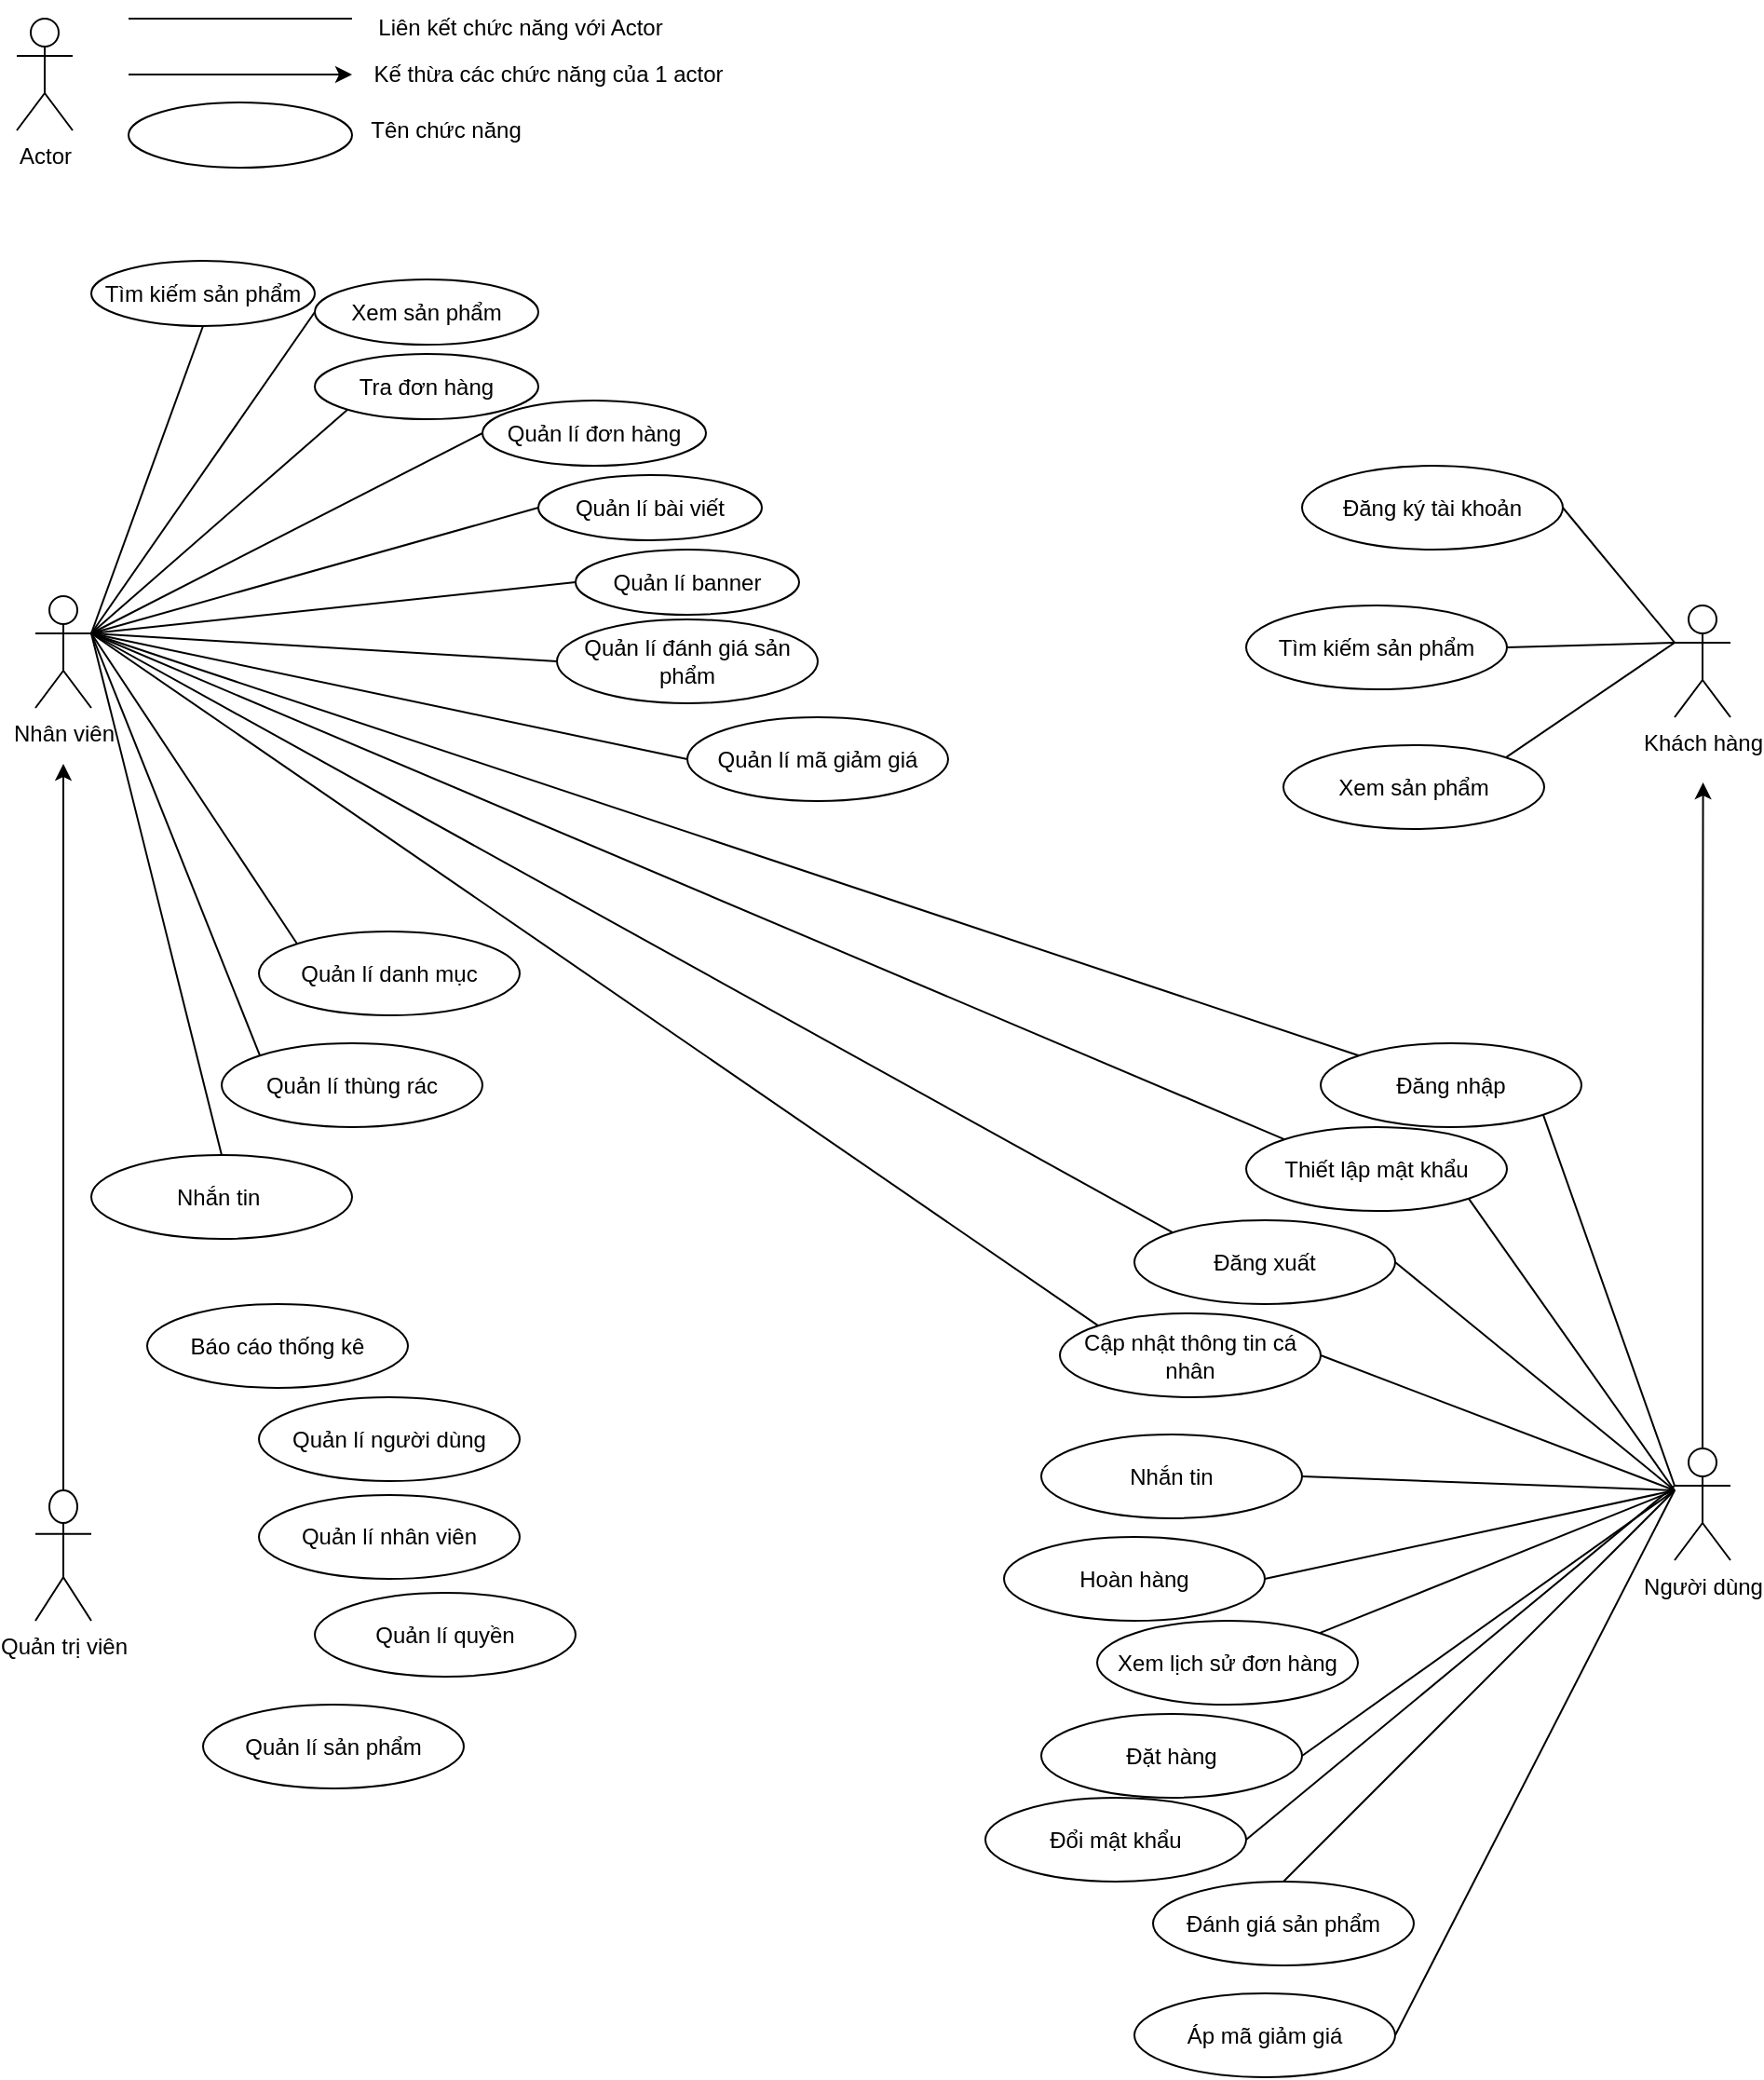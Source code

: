 <mxfile version="26.2.12" pages="4">
  <diagram name="usecase tổng" id="PIl0QiW9QwBU5Ci8UqZp">
    <mxGraphModel dx="1910" dy="1825" grid="1" gridSize="10" guides="1" tooltips="1" connect="1" arrows="1" fold="1" page="0" pageScale="1" pageWidth="827" pageHeight="1169" math="0" shadow="0">
      <root>
        <mxCell id="0" />
        <mxCell id="1" parent="0" />
        <mxCell id="JjzRcLEIySHlDon8CPQ--1" value="" style="ellipse;whiteSpace=wrap;html=1;" vertex="1" parent="1">
          <mxGeometry x="-520" y="-65" width="120" height="35" as="geometry" />
        </mxCell>
        <mxCell id="JjzRcLEIySHlDon8CPQ--2" value="Actor" style="shape=umlActor;verticalLabelPosition=bottom;verticalAlign=top;html=1;outlineConnect=0;" vertex="1" parent="1">
          <mxGeometry x="-580" y="-110" width="30" height="60" as="geometry" />
        </mxCell>
        <mxCell id="JjzRcLEIySHlDon8CPQ--5" value="Nhân viên" style="shape=umlActor;verticalLabelPosition=bottom;verticalAlign=top;html=1;outlineConnect=0;" vertex="1" parent="1">
          <mxGeometry x="-570" y="200" width="30" height="60" as="geometry" />
        </mxCell>
        <mxCell id="nDG-Tsycphq-oocHJlnJ-1" style="edgeStyle=orthogonalEdgeStyle;rounded=0;orthogonalLoop=1;jettySize=auto;html=1;" edge="1" parent="1" source="JjzRcLEIySHlDon8CPQ--8">
          <mxGeometry relative="1" as="geometry">
            <mxPoint x="-555" y="290" as="targetPoint" />
          </mxGeometry>
        </mxCell>
        <mxCell id="JjzRcLEIySHlDon8CPQ--8" value="Quản trị viên" style="shape=umlActor;verticalLabelPosition=bottom;verticalAlign=top;html=1;outlineConnect=0;" vertex="1" parent="1">
          <mxGeometry x="-570" y="680" width="30" height="70" as="geometry" />
        </mxCell>
        <mxCell id="nDG-Tsycphq-oocHJlnJ-2" style="edgeStyle=orthogonalEdgeStyle;rounded=0;orthogonalLoop=1;jettySize=auto;html=1;exitX=0.5;exitY=0;exitDx=0;exitDy=0;exitPerimeter=0;" edge="1" parent="1" source="JjzRcLEIySHlDon8CPQ--9">
          <mxGeometry relative="1" as="geometry">
            <mxPoint x="325.286" y="300" as="targetPoint" />
          </mxGeometry>
        </mxCell>
        <mxCell id="JjzRcLEIySHlDon8CPQ--9" value="Người dùng" style="shape=umlActor;verticalLabelPosition=bottom;verticalAlign=top;html=1;outlineConnect=0;" vertex="1" parent="1">
          <mxGeometry x="310" y="657.5" width="30" height="60" as="geometry" />
        </mxCell>
        <mxCell id="JjzRcLEIySHlDon8CPQ--10" value="Khách hàng" style="shape=umlActor;verticalLabelPosition=bottom;verticalAlign=top;html=1;outlineConnect=0;" vertex="1" parent="1">
          <mxGeometry x="310" y="205" width="30" height="60" as="geometry" />
        </mxCell>
        <mxCell id="JjzRcLEIySHlDon8CPQ--15" value="" style="endArrow=none;html=1;rounded=0;" edge="1" parent="1">
          <mxGeometry width="50" height="50" relative="1" as="geometry">
            <mxPoint x="-520" y="-110" as="sourcePoint" />
            <mxPoint x="-400" y="-110" as="targetPoint" />
          </mxGeometry>
        </mxCell>
        <mxCell id="JjzRcLEIySHlDon8CPQ--16" value="" style="endArrow=classic;html=1;rounded=0;" edge="1" parent="1">
          <mxGeometry width="50" height="50" relative="1" as="geometry">
            <mxPoint x="-520" y="-80" as="sourcePoint" />
            <mxPoint x="-400" y="-80" as="targetPoint" />
          </mxGeometry>
        </mxCell>
        <mxCell id="JjzRcLEIySHlDon8CPQ--17" value="Liên kết chức năng với Actor" style="text;html=1;align=center;verticalAlign=middle;resizable=0;points=[];autosize=1;strokeColor=none;fillColor=none;" vertex="1" parent="1">
          <mxGeometry x="-400" y="-120" width="180" height="30" as="geometry" />
        </mxCell>
        <mxCell id="JjzRcLEIySHlDon8CPQ--18" value="Kế thừa các chức năng của 1 actor" style="text;html=1;align=center;verticalAlign=middle;resizable=0;points=[];autosize=1;strokeColor=none;fillColor=none;" vertex="1" parent="1">
          <mxGeometry x="-400" y="-95" width="210" height="30" as="geometry" />
        </mxCell>
        <mxCell id="JjzRcLEIySHlDon8CPQ--19" value="Tên chức năng" style="text;html=1;align=center;verticalAlign=middle;resizable=0;points=[];autosize=1;strokeColor=none;fillColor=none;" vertex="1" parent="1">
          <mxGeometry x="-400" y="-65" width="100" height="30" as="geometry" />
        </mxCell>
        <mxCell id="JjzRcLEIySHlDon8CPQ--20" value="Tìm kiếm sản phẩm" style="ellipse;whiteSpace=wrap;html=1;" vertex="1" parent="1">
          <mxGeometry x="-540" y="20" width="120" height="35" as="geometry" />
        </mxCell>
        <mxCell id="JjzRcLEIySHlDon8CPQ--21" value="Xem sản phẩm" style="ellipse;whiteSpace=wrap;html=1;" vertex="1" parent="1">
          <mxGeometry x="-420" y="30" width="120" height="35" as="geometry" />
        </mxCell>
        <mxCell id="JjzRcLEIySHlDon8CPQ--22" value="Quản lí đơn hàng" style="ellipse;whiteSpace=wrap;html=1;" vertex="1" parent="1">
          <mxGeometry x="-330" y="95" width="120" height="35" as="geometry" />
        </mxCell>
        <mxCell id="JjzRcLEIySHlDon8CPQ--23" value="Tra đơn hàng" style="ellipse;whiteSpace=wrap;html=1;" vertex="1" parent="1">
          <mxGeometry x="-420" y="70" width="120" height="35" as="geometry" />
        </mxCell>
        <mxCell id="JjzRcLEIySHlDon8CPQ--24" value="Quản lí bài viết" style="ellipse;whiteSpace=wrap;html=1;" vertex="1" parent="1">
          <mxGeometry x="-300" y="135" width="120" height="35" as="geometry" />
        </mxCell>
        <mxCell id="JjzRcLEIySHlDon8CPQ--25" value="Quản lí banner" style="ellipse;whiteSpace=wrap;html=1;" vertex="1" parent="1">
          <mxGeometry x="-280" y="175" width="120" height="35" as="geometry" />
        </mxCell>
        <mxCell id="JjzRcLEIySHlDon8CPQ--26" value="Quản lí đánh giá sản phẩm" style="ellipse;whiteSpace=wrap;html=1;" vertex="1" parent="1">
          <mxGeometry x="-290" y="212.5" width="140" height="45" as="geometry" />
        </mxCell>
        <mxCell id="JjzRcLEIySHlDon8CPQ--27" value="Quản lí mã giảm giá" style="ellipse;whiteSpace=wrap;html=1;" vertex="1" parent="1">
          <mxGeometry x="-220" y="265" width="140" height="45" as="geometry" />
        </mxCell>
        <mxCell id="JjzRcLEIySHlDon8CPQ--28" value="Nhắn tin&amp;nbsp;" style="ellipse;whiteSpace=wrap;html=1;" vertex="1" parent="1">
          <mxGeometry x="-540" y="500" width="140" height="45" as="geometry" />
        </mxCell>
        <mxCell id="JjzRcLEIySHlDon8CPQ--29" value="Quản lí danh mục" style="ellipse;whiteSpace=wrap;html=1;" vertex="1" parent="1">
          <mxGeometry x="-450" y="380" width="140" height="45" as="geometry" />
        </mxCell>
        <mxCell id="JjzRcLEIySHlDon8CPQ--30" value="Quản lí thùng rác" style="ellipse;whiteSpace=wrap;html=1;" vertex="1" parent="1">
          <mxGeometry x="-470" y="440" width="140" height="45" as="geometry" />
        </mxCell>
        <mxCell id="JjzRcLEIySHlDon8CPQ--31" value="Báo cáo thống kê" style="ellipse;whiteSpace=wrap;html=1;" vertex="1" parent="1">
          <mxGeometry x="-510" y="580" width="140" height="45" as="geometry" />
        </mxCell>
        <mxCell id="JjzRcLEIySHlDon8CPQ--32" value="Quản lí người dùng" style="ellipse;whiteSpace=wrap;html=1;" vertex="1" parent="1">
          <mxGeometry x="-450" y="630" width="140" height="45" as="geometry" />
        </mxCell>
        <mxCell id="JjzRcLEIySHlDon8CPQ--33" value="Đăng ký tài khoản" style="ellipse;whiteSpace=wrap;html=1;" vertex="1" parent="1">
          <mxGeometry x="110" y="130" width="140" height="45" as="geometry" />
        </mxCell>
        <mxCell id="JjzRcLEIySHlDon8CPQ--34" value="Tìm kiếm sản phẩm" style="ellipse;whiteSpace=wrap;html=1;" vertex="1" parent="1">
          <mxGeometry x="80" y="205" width="140" height="45" as="geometry" />
        </mxCell>
        <mxCell id="JjzRcLEIySHlDon8CPQ--35" value="Quản lí nhân viên" style="ellipse;whiteSpace=wrap;html=1;" vertex="1" parent="1">
          <mxGeometry x="-450" y="682.5" width="140" height="45" as="geometry" />
        </mxCell>
        <mxCell id="JjzRcLEIySHlDon8CPQ--36" value="Quản lí quyền" style="ellipse;whiteSpace=wrap;html=1;" vertex="1" parent="1">
          <mxGeometry x="-420" y="735" width="140" height="45" as="geometry" />
        </mxCell>
        <mxCell id="JjzRcLEIySHlDon8CPQ--37" value="Quản lí sản phẩm" style="ellipse;whiteSpace=wrap;html=1;" vertex="1" parent="1">
          <mxGeometry x="-480" y="795" width="140" height="45" as="geometry" />
        </mxCell>
        <mxCell id="JjzRcLEIySHlDon8CPQ--38" value="Xem sản phẩm" style="ellipse;whiteSpace=wrap;html=1;" vertex="1" parent="1">
          <mxGeometry x="100" y="280" width="140" height="45" as="geometry" />
        </mxCell>
        <mxCell id="JjzRcLEIySHlDon8CPQ--40" value="Thiết lập mật khẩu" style="ellipse;whiteSpace=wrap;html=1;" vertex="1" parent="1">
          <mxGeometry x="80" y="485" width="140" height="45" as="geometry" />
        </mxCell>
        <mxCell id="JjzRcLEIySHlDon8CPQ--41" value="Hoàn hàng" style="ellipse;whiteSpace=wrap;html=1;" vertex="1" parent="1">
          <mxGeometry x="-50" y="705" width="140" height="45" as="geometry" />
        </mxCell>
        <mxCell id="JjzRcLEIySHlDon8CPQ--42" value="Đặt hàng" style="ellipse;whiteSpace=wrap;html=1;" vertex="1" parent="1">
          <mxGeometry x="-30" y="800" width="140" height="45" as="geometry" />
        </mxCell>
        <mxCell id="JjzRcLEIySHlDon8CPQ--43" value="Đổi mật khẩu" style="ellipse;whiteSpace=wrap;html=1;" vertex="1" parent="1">
          <mxGeometry x="-60" y="845" width="140" height="45" as="geometry" />
        </mxCell>
        <mxCell id="JjzRcLEIySHlDon8CPQ--44" value="Cập nhật thông tin cá nhân" style="ellipse;whiteSpace=wrap;html=1;" vertex="1" parent="1">
          <mxGeometry x="-20" y="585" width="140" height="45" as="geometry" />
        </mxCell>
        <mxCell id="JjzRcLEIySHlDon8CPQ--45" value="Nhắn tin" style="ellipse;whiteSpace=wrap;html=1;" vertex="1" parent="1">
          <mxGeometry x="-30" y="650" width="140" height="45" as="geometry" />
        </mxCell>
        <mxCell id="JjzRcLEIySHlDon8CPQ--46" value="Đánh giá sản phẩm" style="ellipse;whiteSpace=wrap;html=1;" vertex="1" parent="1">
          <mxGeometry x="30" y="890" width="140" height="45" as="geometry" />
        </mxCell>
        <mxCell id="JjzRcLEIySHlDon8CPQ--47" value="Xem lịch sử đơn hàng" style="ellipse;whiteSpace=wrap;html=1;" vertex="1" parent="1">
          <mxGeometry y="750" width="140" height="45" as="geometry" />
        </mxCell>
        <mxCell id="JjzRcLEIySHlDon8CPQ--48" value="Áp mã giảm giá" style="ellipse;whiteSpace=wrap;html=1;" vertex="1" parent="1">
          <mxGeometry x="20" y="950" width="140" height="45" as="geometry" />
        </mxCell>
        <mxCell id="JjzRcLEIySHlDon8CPQ--49" value="Đăng xuất" style="ellipse;whiteSpace=wrap;html=1;" vertex="1" parent="1">
          <mxGeometry x="20" y="535" width="140" height="45" as="geometry" />
        </mxCell>
        <mxCell id="JjzRcLEIySHlDon8CPQ--50" value="Đăng nhập" style="ellipse;whiteSpace=wrap;html=1;" vertex="1" parent="1">
          <mxGeometry x="120" y="440" width="140" height="45" as="geometry" />
        </mxCell>
        <mxCell id="0RvgfAhFvwg54Dzz7CO5-1" value="" style="endArrow=none;html=1;rounded=0;entryX=0.5;entryY=1;entryDx=0;entryDy=0;" edge="1" parent="1" target="JjzRcLEIySHlDon8CPQ--20">
          <mxGeometry width="50" height="50" relative="1" as="geometry">
            <mxPoint x="-540" y="220" as="sourcePoint" />
            <mxPoint x="-250" y="90" as="targetPoint" />
          </mxGeometry>
        </mxCell>
        <mxCell id="0RvgfAhFvwg54Dzz7CO5-2" value="" style="endArrow=none;html=1;rounded=0;entryX=0;entryY=0.5;entryDx=0;entryDy=0;" edge="1" parent="1" target="JjzRcLEIySHlDon8CPQ--21">
          <mxGeometry width="50" height="50" relative="1" as="geometry">
            <mxPoint x="-540" y="220" as="sourcePoint" />
            <mxPoint x="-470" y="65" as="targetPoint" />
          </mxGeometry>
        </mxCell>
        <mxCell id="0RvgfAhFvwg54Dzz7CO5-3" value="" style="endArrow=none;html=1;rounded=0;entryX=0;entryY=1;entryDx=0;entryDy=0;" edge="1" parent="1" target="JjzRcLEIySHlDon8CPQ--23">
          <mxGeometry width="50" height="50" relative="1" as="geometry">
            <mxPoint x="-540" y="220" as="sourcePoint" />
            <mxPoint x="-410" y="58" as="targetPoint" />
          </mxGeometry>
        </mxCell>
        <mxCell id="0RvgfAhFvwg54Dzz7CO5-4" value="" style="endArrow=none;html=1;rounded=0;entryX=0;entryY=0.5;entryDx=0;entryDy=0;" edge="1" parent="1" target="JjzRcLEIySHlDon8CPQ--22">
          <mxGeometry width="50" height="50" relative="1" as="geometry">
            <mxPoint x="-540" y="220" as="sourcePoint" />
            <mxPoint x="-393" y="110" as="targetPoint" />
          </mxGeometry>
        </mxCell>
        <mxCell id="0RvgfAhFvwg54Dzz7CO5-5" value="" style="endArrow=none;html=1;rounded=0;entryX=0;entryY=0.5;entryDx=0;entryDy=0;" edge="1" parent="1" target="JjzRcLEIySHlDon8CPQ--24">
          <mxGeometry width="50" height="50" relative="1" as="geometry">
            <mxPoint x="-540" y="220" as="sourcePoint" />
            <mxPoint x="-320" y="123" as="targetPoint" />
          </mxGeometry>
        </mxCell>
        <mxCell id="0RvgfAhFvwg54Dzz7CO5-6" value="" style="endArrow=none;html=1;rounded=0;entryX=0;entryY=0.5;entryDx=0;entryDy=0;" edge="1" parent="1" target="JjzRcLEIySHlDon8CPQ--25">
          <mxGeometry width="50" height="50" relative="1" as="geometry">
            <mxPoint x="-540" y="220" as="sourcePoint" />
            <mxPoint x="-290" y="163" as="targetPoint" />
          </mxGeometry>
        </mxCell>
        <mxCell id="0RvgfAhFvwg54Dzz7CO5-7" value="" style="endArrow=none;html=1;rounded=0;entryX=0;entryY=0.5;entryDx=0;entryDy=0;" edge="1" parent="1" target="JjzRcLEIySHlDon8CPQ--26">
          <mxGeometry width="50" height="50" relative="1" as="geometry">
            <mxPoint x="-540" y="220" as="sourcePoint" />
            <mxPoint x="-270" y="203" as="targetPoint" />
          </mxGeometry>
        </mxCell>
        <mxCell id="0RvgfAhFvwg54Dzz7CO5-8" value="" style="endArrow=none;html=1;rounded=0;entryX=0;entryY=0.5;entryDx=0;entryDy=0;" edge="1" parent="1" target="JjzRcLEIySHlDon8CPQ--27">
          <mxGeometry width="50" height="50" relative="1" as="geometry">
            <mxPoint x="-540" y="220" as="sourcePoint" />
            <mxPoint x="-280" y="245" as="targetPoint" />
          </mxGeometry>
        </mxCell>
        <mxCell id="0RvgfAhFvwg54Dzz7CO5-9" value="" style="endArrow=none;html=1;rounded=0;entryX=0;entryY=0;entryDx=0;entryDy=0;" edge="1" parent="1" target="JjzRcLEIySHlDon8CPQ--29">
          <mxGeometry width="50" height="50" relative="1" as="geometry">
            <mxPoint x="-540" y="220" as="sourcePoint" />
            <mxPoint x="-210" y="298" as="targetPoint" />
          </mxGeometry>
        </mxCell>
        <mxCell id="0RvgfAhFvwg54Dzz7CO5-10" value="" style="endArrow=none;html=1;rounded=0;entryX=0;entryY=0;entryDx=0;entryDy=0;" edge="1" parent="1" target="JjzRcLEIySHlDon8CPQ--30">
          <mxGeometry width="50" height="50" relative="1" as="geometry">
            <mxPoint x="-540" y="220" as="sourcePoint" />
            <mxPoint x="-421" y="397" as="targetPoint" />
          </mxGeometry>
        </mxCell>
        <mxCell id="0RvgfAhFvwg54Dzz7CO5-11" value="" style="endArrow=none;html=1;rounded=0;entryX=0.5;entryY=0;entryDx=0;entryDy=0;" edge="1" parent="1" target="JjzRcLEIySHlDon8CPQ--28">
          <mxGeometry width="50" height="50" relative="1" as="geometry">
            <mxPoint x="-540" y="220" as="sourcePoint" />
            <mxPoint x="-441" y="457" as="targetPoint" />
          </mxGeometry>
        </mxCell>
        <mxCell id="0RvgfAhFvwg54Dzz7CO5-12" value="" style="endArrow=none;html=1;rounded=0;entryX=0;entryY=0;entryDx=0;entryDy=0;" edge="1" parent="1" target="JjzRcLEIySHlDon8CPQ--50">
          <mxGeometry width="50" height="50" relative="1" as="geometry">
            <mxPoint x="-540" y="220" as="sourcePoint" />
            <mxPoint x="-460" y="510" as="targetPoint" />
          </mxGeometry>
        </mxCell>
        <mxCell id="0RvgfAhFvwg54Dzz7CO5-13" value="" style="endArrow=none;html=1;rounded=0;entryX=0;entryY=0;entryDx=0;entryDy=0;" edge="1" parent="1" target="JjzRcLEIySHlDon8CPQ--40">
          <mxGeometry width="50" height="50" relative="1" as="geometry">
            <mxPoint x="-540" y="220" as="sourcePoint" />
            <mxPoint x="150" y="457" as="targetPoint" />
          </mxGeometry>
        </mxCell>
        <mxCell id="0RvgfAhFvwg54Dzz7CO5-14" value="" style="endArrow=none;html=1;rounded=0;entryX=0;entryY=0;entryDx=0;entryDy=0;" edge="1" parent="1" target="JjzRcLEIySHlDon8CPQ--49">
          <mxGeometry width="50" height="50" relative="1" as="geometry">
            <mxPoint x="-540" y="220" as="sourcePoint" />
            <mxPoint x="110" y="502" as="targetPoint" />
          </mxGeometry>
        </mxCell>
        <mxCell id="0RvgfAhFvwg54Dzz7CO5-15" value="" style="endArrow=none;html=1;rounded=0;entryX=0;entryY=0;entryDx=0;entryDy=0;" edge="1" parent="1" target="JjzRcLEIySHlDon8CPQ--44">
          <mxGeometry width="50" height="50" relative="1" as="geometry">
            <mxPoint x="-540" y="220" as="sourcePoint" />
            <mxPoint x="50" y="552" as="targetPoint" />
          </mxGeometry>
        </mxCell>
        <mxCell id="0RvgfAhFvwg54Dzz7CO5-16" value="" style="endArrow=none;html=1;rounded=0;entryX=0;entryY=0.333;entryDx=0;entryDy=0;entryPerimeter=0;exitX=1;exitY=1;exitDx=0;exitDy=0;" edge="1" parent="1" source="JjzRcLEIySHlDon8CPQ--50" target="JjzRcLEIySHlDon8CPQ--9">
          <mxGeometry width="50" height="50" relative="1" as="geometry">
            <mxPoint x="170" y="410" as="sourcePoint" />
            <mxPoint x="220" y="360" as="targetPoint" />
          </mxGeometry>
        </mxCell>
        <mxCell id="0RvgfAhFvwg54Dzz7CO5-17" value="" style="endArrow=none;html=1;rounded=0;exitX=1;exitY=1;exitDx=0;exitDy=0;" edge="1" parent="1" source="JjzRcLEIySHlDon8CPQ--40">
          <mxGeometry width="50" height="50" relative="1" as="geometry">
            <mxPoint x="249" y="488" as="sourcePoint" />
            <mxPoint x="310" y="680" as="targetPoint" />
          </mxGeometry>
        </mxCell>
        <mxCell id="0RvgfAhFvwg54Dzz7CO5-18" value="" style="endArrow=none;html=1;rounded=0;exitX=1;exitY=0.5;exitDx=0;exitDy=0;" edge="1" parent="1" source="JjzRcLEIySHlDon8CPQ--49">
          <mxGeometry width="50" height="50" relative="1" as="geometry">
            <mxPoint x="209" y="533" as="sourcePoint" />
            <mxPoint x="310" y="680" as="targetPoint" />
          </mxGeometry>
        </mxCell>
        <mxCell id="0RvgfAhFvwg54Dzz7CO5-19" value="" style="endArrow=none;html=1;rounded=0;exitX=1;exitY=0.5;exitDx=0;exitDy=0;" edge="1" parent="1" source="JjzRcLEIySHlDon8CPQ--44">
          <mxGeometry width="50" height="50" relative="1" as="geometry">
            <mxPoint x="170" y="568" as="sourcePoint" />
            <mxPoint x="310" y="680" as="targetPoint" />
          </mxGeometry>
        </mxCell>
        <mxCell id="0RvgfAhFvwg54Dzz7CO5-20" value="" style="endArrow=none;html=1;rounded=0;exitX=1;exitY=0.5;exitDx=0;exitDy=0;" edge="1" parent="1" source="JjzRcLEIySHlDon8CPQ--45">
          <mxGeometry width="50" height="50" relative="1" as="geometry">
            <mxPoint x="130" y="618" as="sourcePoint" />
            <mxPoint x="310" y="680" as="targetPoint" />
          </mxGeometry>
        </mxCell>
        <mxCell id="0RvgfAhFvwg54Dzz7CO5-21" value="" style="endArrow=none;html=1;rounded=0;exitX=1;exitY=0.5;exitDx=0;exitDy=0;" edge="1" parent="1" source="JjzRcLEIySHlDon8CPQ--41">
          <mxGeometry width="50" height="50" relative="1" as="geometry">
            <mxPoint x="120" y="683" as="sourcePoint" />
            <mxPoint x="310" y="680" as="targetPoint" />
          </mxGeometry>
        </mxCell>
        <mxCell id="0RvgfAhFvwg54Dzz7CO5-22" value="" style="endArrow=none;html=1;rounded=0;exitX=1;exitY=0;exitDx=0;exitDy=0;" edge="1" parent="1" source="JjzRcLEIySHlDon8CPQ--47">
          <mxGeometry width="50" height="50" relative="1" as="geometry">
            <mxPoint x="100" y="738" as="sourcePoint" />
            <mxPoint x="310" y="680" as="targetPoint" />
          </mxGeometry>
        </mxCell>
        <mxCell id="0RvgfAhFvwg54Dzz7CO5-23" value="" style="endArrow=none;html=1;rounded=0;exitX=1;exitY=0.5;exitDx=0;exitDy=0;" edge="1" parent="1" source="JjzRcLEIySHlDon8CPQ--42">
          <mxGeometry width="50" height="50" relative="1" as="geometry">
            <mxPoint x="129" y="767" as="sourcePoint" />
            <mxPoint x="310" y="680" as="targetPoint" />
          </mxGeometry>
        </mxCell>
        <mxCell id="0RvgfAhFvwg54Dzz7CO5-24" value="" style="endArrow=none;html=1;rounded=0;exitX=1;exitY=0.5;exitDx=0;exitDy=0;entryX=0;entryY=0.333;entryDx=0;entryDy=0;entryPerimeter=0;" edge="1" parent="1" source="JjzRcLEIySHlDon8CPQ--43" target="JjzRcLEIySHlDon8CPQ--9">
          <mxGeometry width="50" height="50" relative="1" as="geometry">
            <mxPoint x="120" y="833" as="sourcePoint" />
            <mxPoint x="320" y="690" as="targetPoint" />
          </mxGeometry>
        </mxCell>
        <mxCell id="0RvgfAhFvwg54Dzz7CO5-25" value="" style="endArrow=none;html=1;rounded=0;exitX=0.5;exitY=0;exitDx=0;exitDy=0;" edge="1" parent="1" source="JjzRcLEIySHlDon8CPQ--46">
          <mxGeometry width="50" height="50" relative="1" as="geometry">
            <mxPoint x="90" y="878" as="sourcePoint" />
            <mxPoint x="310" y="680" as="targetPoint" />
          </mxGeometry>
        </mxCell>
        <mxCell id="0RvgfAhFvwg54Dzz7CO5-27" value="" style="endArrow=none;html=1;rounded=0;exitX=1;exitY=0.5;exitDx=0;exitDy=0;" edge="1" parent="1" source="JjzRcLEIySHlDon8CPQ--48">
          <mxGeometry width="50" height="50" relative="1" as="geometry">
            <mxPoint x="110" y="900" as="sourcePoint" />
            <mxPoint x="310" y="680" as="targetPoint" />
          </mxGeometry>
        </mxCell>
        <mxCell id="0RvgfAhFvwg54Dzz7CO5-28" value="" style="endArrow=none;html=1;rounded=0;exitX=1;exitY=0.5;exitDx=0;exitDy=0;entryX=0;entryY=0.333;entryDx=0;entryDy=0;entryPerimeter=0;" edge="1" parent="1" source="JjzRcLEIySHlDon8CPQ--33" target="JjzRcLEIySHlDon8CPQ--10">
          <mxGeometry width="50" height="50" relative="1" as="geometry">
            <mxPoint x="170" y="983" as="sourcePoint" />
            <mxPoint x="320" y="690" as="targetPoint" />
          </mxGeometry>
        </mxCell>
        <mxCell id="0RvgfAhFvwg54Dzz7CO5-29" value="" style="endArrow=none;html=1;rounded=0;exitX=1;exitY=0.5;exitDx=0;exitDy=0;entryX=0;entryY=0.333;entryDx=0;entryDy=0;entryPerimeter=0;" edge="1" parent="1" source="JjzRcLEIySHlDon8CPQ--34" target="JjzRcLEIySHlDon8CPQ--10">
          <mxGeometry width="50" height="50" relative="1" as="geometry">
            <mxPoint x="260" y="163" as="sourcePoint" />
            <mxPoint x="310" y="230" as="targetPoint" />
          </mxGeometry>
        </mxCell>
        <mxCell id="0RvgfAhFvwg54Dzz7CO5-30" value="" style="endArrow=none;html=1;rounded=0;exitX=1;exitY=0;exitDx=0;exitDy=0;entryX=0;entryY=0.333;entryDx=0;entryDy=0;entryPerimeter=0;" edge="1" parent="1" source="JjzRcLEIySHlDon8CPQ--38" target="JjzRcLEIySHlDon8CPQ--10">
          <mxGeometry width="50" height="50" relative="1" as="geometry">
            <mxPoint x="230" y="238" as="sourcePoint" />
            <mxPoint x="310" y="230" as="targetPoint" />
          </mxGeometry>
        </mxCell>
      </root>
    </mxGraphModel>
  </diagram>
  <diagram id="Rv2uLqAO8eu8_eO7NFJx" name="người dùng">
    <mxGraphModel dx="1688" dy="1540" grid="1" gridSize="10" guides="1" tooltips="1" connect="1" arrows="1" fold="1" page="0" pageScale="1" pageWidth="827" pageHeight="1169" math="0" shadow="0">
      <root>
        <mxCell id="0" />
        <mxCell id="1" parent="0" />
        <mxCell id="S94zQpPb3lNwEEUtyOl2-1" value="Quản lí thông tin tài khoản" style="ellipse;whiteSpace=wrap;html=1;" vertex="1" parent="1">
          <mxGeometry x="-300" y="10" width="200" height="60" as="geometry" />
        </mxCell>
        <mxCell id="MbUEFgMs-GBcShzcGbrw-1" value="Người dùng" style="shape=umlActor;verticalLabelPosition=bottom;verticalAlign=top;html=1;outlineConnect=0;" vertex="1" parent="1">
          <mxGeometry x="-540" y="500" width="40" height="80" as="geometry" />
        </mxCell>
        <mxCell id="MbUEFgMs-GBcShzcGbrw-2" value="Đổi màt khẩu" style="ellipse;whiteSpace=wrap;html=1;" vertex="1" parent="1">
          <mxGeometry x="-10" y="-40" width="170" height="60" as="geometry" />
        </mxCell>
        <mxCell id="MbUEFgMs-GBcShzcGbrw-3" value="Quên mật khẩu" style="ellipse;whiteSpace=wrap;html=1;" vertex="1" parent="1">
          <mxGeometry x="10" y="50" width="170" height="60" as="geometry" />
        </mxCell>
        <mxCell id="MbUEFgMs-GBcShzcGbrw-4" value="Cập nhật thông tin cá nhân" style="ellipse;whiteSpace=wrap;html=1;" vertex="1" parent="1">
          <mxGeometry x="-280" y="170" width="200" height="60" as="geometry" />
        </mxCell>
        <mxCell id="rTSio4DDjmZObA4041UF-1" value="Tên, tuổi, SĐT" style="ellipse;whiteSpace=wrap;html=1;" vertex="1" parent="1">
          <mxGeometry x="10" y="130" width="170" height="60" as="geometry" />
        </mxCell>
        <mxCell id="rTSio4DDjmZObA4041UF-2" value="Địa chỉ nhận hàng&amp;nbsp;" style="ellipse;whiteSpace=wrap;html=1;" vertex="1" parent="1">
          <mxGeometry x="10" y="210" width="170" height="60" as="geometry" />
        </mxCell>
        <mxCell id="rTSio4DDjmZObA4041UF-3" value="Đánh giá sản phẩm" style="ellipse;whiteSpace=wrap;html=1;" vertex="1" parent="1">
          <mxGeometry x="-280" y="260" width="200" height="60" as="geometry" />
        </mxCell>
        <mxCell id="iSLgpfSiJaA8KAEOXIRl-1" value="Đặt hàng" style="ellipse;whiteSpace=wrap;html=1;" vertex="1" parent="1">
          <mxGeometry x="-270" y="370" width="200" height="60" as="geometry" />
        </mxCell>
        <mxCell id="iSLgpfSiJaA8KAEOXIRl-2" value="Theo dõi đơn hàng" style="ellipse;whiteSpace=wrap;html=1;" vertex="1" parent="1">
          <mxGeometry x="-270" y="480" width="200" height="60" as="geometry" />
        </mxCell>
        <mxCell id="iSLgpfSiJaA8KAEOXIRl-3" value="Hoàn hàng" style="ellipse;whiteSpace=wrap;html=1;" vertex="1" parent="1">
          <mxGeometry x="-260" y="560" width="200" height="60" as="geometry" />
        </mxCell>
        <mxCell id="iSLgpfSiJaA8KAEOXIRl-4" value="Tìm kiếm sản phẩm" style="ellipse;whiteSpace=wrap;html=1;" vertex="1" parent="1">
          <mxGeometry x="-260" y="650" width="200" height="60" as="geometry" />
        </mxCell>
        <mxCell id="iSLgpfSiJaA8KAEOXIRl-5" value="Áp voucher" style="ellipse;whiteSpace=wrap;html=1;" vertex="1" parent="1">
          <mxGeometry x="-250" y="910" width="200" height="60" as="geometry" />
        </mxCell>
        <mxCell id="iSLgpfSiJaA8KAEOXIRl-6" value="Quản lí đơn hàng" style="ellipse;whiteSpace=wrap;html=1;" vertex="1" parent="1">
          <mxGeometry x="-260" y="820" width="200" height="60" as="geometry" />
        </mxCell>
        <mxCell id="iSLgpfSiJaA8KAEOXIRl-7" value="Xem sản phẩm" style="ellipse;whiteSpace=wrap;html=1;" vertex="1" parent="1">
          <mxGeometry x="-260" y="750" width="200" height="60" as="geometry" />
        </mxCell>
        <mxCell id="iSLgpfSiJaA8KAEOXIRl-8" value="Nhắn tin" style="ellipse;whiteSpace=wrap;html=1;" vertex="1" parent="1">
          <mxGeometry x="-250" y="1010" width="200" height="60" as="geometry" />
        </mxCell>
        <mxCell id="iSLgpfSiJaA8KAEOXIRl-9" value="Chọn phương thức thanh toán" style="ellipse;whiteSpace=wrap;html=1;" vertex="1" parent="1">
          <mxGeometry x="40" y="410" width="170" height="60" as="geometry" />
        </mxCell>
        <mxCell id="iSLgpfSiJaA8KAEOXIRl-10" value="Áp mã voucher" style="ellipse;whiteSpace=wrap;html=1;" vertex="1" parent="1">
          <mxGeometry x="30" y="340" width="170" height="60" as="geometry" />
        </mxCell>
        <mxCell id="iSLgpfSiJaA8KAEOXIRl-11" value="Tìm kiếm theo tên" style="ellipse;whiteSpace=wrap;html=1;" vertex="1" parent="1">
          <mxGeometry x="40" y="640" width="170" height="60" as="geometry" />
        </mxCell>
        <mxCell id="iSLgpfSiJaA8KAEOXIRl-12" value="Lọc sản phẩm (giá, tên)" style="ellipse;whiteSpace=wrap;html=1;" vertex="1" parent="1">
          <mxGeometry x="40" y="730" width="170" height="60" as="geometry" />
        </mxCell>
        <mxCell id="iSLgpfSiJaA8KAEOXIRl-13" value="Nhập mã voucher" style="ellipse;whiteSpace=wrap;html=1;" vertex="1" parent="1">
          <mxGeometry x="50" y="870" width="170" height="60" as="geometry" />
        </mxCell>
        <mxCell id="iSLgpfSiJaA8KAEOXIRl-14" value="Áp dụng mã voucher" style="ellipse;whiteSpace=wrap;html=1;" vertex="1" parent="1">
          <mxGeometry x="50" y="940" width="170" height="60" as="geometry" />
        </mxCell>
        <mxCell id="iSLgpfSiJaA8KAEOXIRl-16" value="" style="endArrow=none;html=1;rounded=0;exitX=1;exitY=0.333;exitDx=0;exitDy=0;exitPerimeter=0;entryX=0;entryY=0.5;entryDx=0;entryDy=0;" edge="1" parent="1" source="MbUEFgMs-GBcShzcGbrw-1" target="S94zQpPb3lNwEEUtyOl2-1">
          <mxGeometry width="50" height="50" relative="1" as="geometry">
            <mxPoint x="-140" y="650" as="sourcePoint" />
            <mxPoint x="-90" y="600" as="targetPoint" />
          </mxGeometry>
        </mxCell>
        <mxCell id="iSLgpfSiJaA8KAEOXIRl-17" value="" style="endArrow=none;html=1;rounded=0;entryX=0;entryY=0.5;entryDx=0;entryDy=0;" edge="1" parent="1" target="MbUEFgMs-GBcShzcGbrw-4">
          <mxGeometry width="50" height="50" relative="1" as="geometry">
            <mxPoint x="-500" y="530" as="sourcePoint" />
            <mxPoint x="-290" y="50" as="targetPoint" />
          </mxGeometry>
        </mxCell>
        <mxCell id="iSLgpfSiJaA8KAEOXIRl-18" value="" style="endArrow=none;html=1;rounded=0;entryX=0;entryY=0.5;entryDx=0;entryDy=0;" edge="1" parent="1" target="rTSio4DDjmZObA4041UF-3">
          <mxGeometry width="50" height="50" relative="1" as="geometry">
            <mxPoint x="-500" y="530" as="sourcePoint" />
            <mxPoint x="-270" y="210" as="targetPoint" />
          </mxGeometry>
        </mxCell>
        <mxCell id="iSLgpfSiJaA8KAEOXIRl-19" value="" style="endArrow=none;html=1;rounded=0;entryX=0;entryY=0.5;entryDx=0;entryDy=0;" edge="1" parent="1" target="iSLgpfSiJaA8KAEOXIRl-1">
          <mxGeometry width="50" height="50" relative="1" as="geometry">
            <mxPoint x="-500" y="530" as="sourcePoint" />
            <mxPoint x="-270" y="320" as="targetPoint" />
          </mxGeometry>
        </mxCell>
        <mxCell id="iSLgpfSiJaA8KAEOXIRl-20" value="" style="endArrow=none;html=1;rounded=0;entryX=0;entryY=0.5;entryDx=0;entryDy=0;" edge="1" parent="1" target="iSLgpfSiJaA8KAEOXIRl-2">
          <mxGeometry width="50" height="50" relative="1" as="geometry">
            <mxPoint x="-500" y="530" as="sourcePoint" />
            <mxPoint x="-260" y="410" as="targetPoint" />
          </mxGeometry>
        </mxCell>
        <mxCell id="iSLgpfSiJaA8KAEOXIRl-21" value="" style="endArrow=none;html=1;rounded=0;entryX=0;entryY=0.5;entryDx=0;entryDy=0;" edge="1" parent="1" target="iSLgpfSiJaA8KAEOXIRl-3">
          <mxGeometry width="50" height="50" relative="1" as="geometry">
            <mxPoint x="-500" y="530" as="sourcePoint" />
            <mxPoint x="-250" y="520" as="targetPoint" />
          </mxGeometry>
        </mxCell>
        <mxCell id="iSLgpfSiJaA8KAEOXIRl-22" value="" style="endArrow=none;html=1;rounded=0;entryX=0;entryY=0.5;entryDx=0;entryDy=0;" edge="1" parent="1" target="iSLgpfSiJaA8KAEOXIRl-4">
          <mxGeometry width="50" height="50" relative="1" as="geometry">
            <mxPoint x="-500" y="530" as="sourcePoint" />
            <mxPoint x="-250" y="600" as="targetPoint" />
          </mxGeometry>
        </mxCell>
        <mxCell id="iSLgpfSiJaA8KAEOXIRl-23" value="" style="endArrow=none;html=1;rounded=0;entryX=0;entryY=0.5;entryDx=0;entryDy=0;" edge="1" parent="1" target="iSLgpfSiJaA8KAEOXIRl-7">
          <mxGeometry width="50" height="50" relative="1" as="geometry">
            <mxPoint x="-500" y="530" as="sourcePoint" />
            <mxPoint x="-250" y="690" as="targetPoint" />
          </mxGeometry>
        </mxCell>
        <mxCell id="iSLgpfSiJaA8KAEOXIRl-24" value="" style="endArrow=none;html=1;rounded=0;entryX=0;entryY=0.333;entryDx=0;entryDy=0;entryPerimeter=0;" edge="1" parent="1" target="iSLgpfSiJaA8KAEOXIRl-6">
          <mxGeometry width="50" height="50" relative="1" as="geometry">
            <mxPoint x="-500" y="530" as="sourcePoint" />
            <mxPoint x="-240" y="770" as="targetPoint" />
          </mxGeometry>
        </mxCell>
        <mxCell id="iSLgpfSiJaA8KAEOXIRl-25" value="" style="endArrow=none;html=1;rounded=0;entryX=0;entryY=0.5;entryDx=0;entryDy=0;" edge="1" parent="1" target="iSLgpfSiJaA8KAEOXIRl-5">
          <mxGeometry width="50" height="50" relative="1" as="geometry">
            <mxPoint x="-500" y="530" as="sourcePoint" />
            <mxPoint x="-250" y="850" as="targetPoint" />
          </mxGeometry>
        </mxCell>
        <mxCell id="iSLgpfSiJaA8KAEOXIRl-26" value="" style="endArrow=none;html=1;rounded=0;entryX=0;entryY=0.5;entryDx=0;entryDy=0;" edge="1" parent="1" target="iSLgpfSiJaA8KAEOXIRl-8">
          <mxGeometry width="50" height="50" relative="1" as="geometry">
            <mxPoint x="-500" y="530" as="sourcePoint" />
            <mxPoint x="-240" y="950" as="targetPoint" />
          </mxGeometry>
        </mxCell>
        <mxCell id="iSLgpfSiJaA8KAEOXIRl-27" value="extend" style="endArrow=open;endSize=12;dashed=1;html=1;rounded=0;exitX=0;exitY=0.5;exitDx=0;exitDy=0;" edge="1" parent="1" source="MbUEFgMs-GBcShzcGbrw-2" target="S94zQpPb3lNwEEUtyOl2-1">
          <mxGeometry width="160" relative="1" as="geometry">
            <mxPoint x="-70" y="690" as="sourcePoint" />
            <mxPoint x="90" y="690" as="targetPoint" />
          </mxGeometry>
        </mxCell>
        <mxCell id="iSLgpfSiJaA8KAEOXIRl-28" value="extend" style="endArrow=open;endSize=12;dashed=1;html=1;rounded=0;entryX=1;entryY=1;entryDx=0;entryDy=0;exitX=0;exitY=0.5;exitDx=0;exitDy=0;" edge="1" parent="1" source="MbUEFgMs-GBcShzcGbrw-3" target="S94zQpPb3lNwEEUtyOl2-1">
          <mxGeometry width="160" relative="1" as="geometry">
            <mxPoint as="sourcePoint" />
            <mxPoint x="-90" y="50" as="targetPoint" />
          </mxGeometry>
        </mxCell>
        <mxCell id="iSLgpfSiJaA8KAEOXIRl-29" value="extend" style="endArrow=open;endSize=12;dashed=1;html=1;rounded=0;entryX=1;entryY=0;entryDx=0;entryDy=0;exitX=0;exitY=0.5;exitDx=0;exitDy=0;" edge="1" parent="1" source="rTSio4DDjmZObA4041UF-1" target="MbUEFgMs-GBcShzcGbrw-4">
          <mxGeometry width="160" relative="1" as="geometry">
            <mxPoint x="20" y="90" as="sourcePoint" />
            <mxPoint x="-119" y="71" as="targetPoint" />
          </mxGeometry>
        </mxCell>
        <mxCell id="iSLgpfSiJaA8KAEOXIRl-30" value="extend" style="endArrow=open;endSize=12;dashed=1;html=1;rounded=0;entryX=1;entryY=1;entryDx=0;entryDy=0;exitX=0;exitY=0.5;exitDx=0;exitDy=0;" edge="1" parent="1" source="rTSio4DDjmZObA4041UF-2" target="MbUEFgMs-GBcShzcGbrw-4">
          <mxGeometry width="160" relative="1" as="geometry">
            <mxPoint x="20" y="170" as="sourcePoint" />
            <mxPoint x="-99" y="189" as="targetPoint" />
          </mxGeometry>
        </mxCell>
        <mxCell id="iSLgpfSiJaA8KAEOXIRl-31" value="extend" style="endArrow=open;endSize=12;dashed=1;html=1;rounded=0;entryX=1;entryY=0;entryDx=0;entryDy=0;exitX=0;exitY=0.5;exitDx=0;exitDy=0;" edge="1" parent="1" source="iSLgpfSiJaA8KAEOXIRl-10" target="iSLgpfSiJaA8KAEOXIRl-1">
          <mxGeometry width="160" relative="1" as="geometry">
            <mxPoint x="20" y="250" as="sourcePoint" />
            <mxPoint x="-99" y="231" as="targetPoint" />
          </mxGeometry>
        </mxCell>
        <mxCell id="iSLgpfSiJaA8KAEOXIRl-32" value="extend" style="endArrow=open;endSize=12;dashed=1;html=1;rounded=0;entryX=1;entryY=1;entryDx=0;entryDy=0;exitX=0;exitY=0.5;exitDx=0;exitDy=0;" edge="1" parent="1" source="iSLgpfSiJaA8KAEOXIRl-9" target="iSLgpfSiJaA8KAEOXIRl-1">
          <mxGeometry width="160" relative="1" as="geometry">
            <mxPoint x="40" y="380" as="sourcePoint" />
            <mxPoint x="-89" y="389" as="targetPoint" />
          </mxGeometry>
        </mxCell>
        <mxCell id="iSLgpfSiJaA8KAEOXIRl-33" value="extend" style="endArrow=open;endSize=12;dashed=1;html=1;rounded=0;entryX=1;entryY=0.5;entryDx=0;entryDy=0;exitX=0;exitY=0.5;exitDx=0;exitDy=0;" edge="1" parent="1" source="iSLgpfSiJaA8KAEOXIRl-11" target="iSLgpfSiJaA8KAEOXIRl-4">
          <mxGeometry x="-0.208" y="-4" width="160" relative="1" as="geometry">
            <mxPoint x="50" y="450" as="sourcePoint" />
            <mxPoint x="-89" y="431" as="targetPoint" />
            <mxPoint as="offset" />
          </mxGeometry>
        </mxCell>
        <mxCell id="iSLgpfSiJaA8KAEOXIRl-34" value="extend" style="endArrow=open;endSize=12;dashed=1;html=1;rounded=0;entryX=1;entryY=0.5;entryDx=0;entryDy=0;exitX=0;exitY=0.5;exitDx=0;exitDy=0;" edge="1" parent="1" source="iSLgpfSiJaA8KAEOXIRl-12" target="iSLgpfSiJaA8KAEOXIRl-7">
          <mxGeometry width="160" relative="1" as="geometry">
            <mxPoint x="50" y="680" as="sourcePoint" />
            <mxPoint x="-50" y="690" as="targetPoint" />
          </mxGeometry>
        </mxCell>
        <mxCell id="iSLgpfSiJaA8KAEOXIRl-35" value="extend" style="endArrow=open;endSize=12;dashed=1;html=1;rounded=0;entryX=1;entryY=0;entryDx=0;entryDy=0;exitX=0;exitY=0.5;exitDx=0;exitDy=0;" edge="1" parent="1" source="iSLgpfSiJaA8KAEOXIRl-13" target="iSLgpfSiJaA8KAEOXIRl-5">
          <mxGeometry width="160" relative="1" as="geometry">
            <mxPoint x="50" y="770" as="sourcePoint" />
            <mxPoint x="-40" y="770" as="targetPoint" />
          </mxGeometry>
        </mxCell>
        <mxCell id="iSLgpfSiJaA8KAEOXIRl-36" value="extend" style="endArrow=open;endSize=12;dashed=1;html=1;rounded=0;entryX=1;entryY=1;entryDx=0;entryDy=0;exitX=0;exitY=0.5;exitDx=0;exitDy=0;" edge="1" parent="1" source="iSLgpfSiJaA8KAEOXIRl-14" target="iSLgpfSiJaA8KAEOXIRl-5">
          <mxGeometry width="160" relative="1" as="geometry">
            <mxPoint x="60" y="910" as="sourcePoint" />
            <mxPoint x="-69" y="929" as="targetPoint" />
          </mxGeometry>
        </mxCell>
        <mxCell id="iSLgpfSiJaA8KAEOXIRl-37" value="extend" style="endArrow=open;endSize=12;dashed=1;html=1;rounded=0;entryX=0.5;entryY=1;entryDx=0;entryDy=0;exitX=0.5;exitY=0;exitDx=0;exitDy=0;" edge="1" parent="1" source="iSLgpfSiJaA8KAEOXIRl-7" target="iSLgpfSiJaA8KAEOXIRl-4">
          <mxGeometry width="160" relative="1" as="geometry">
            <mxPoint x="50" y="770" as="sourcePoint" />
            <mxPoint x="-40" y="770" as="targetPoint" />
          </mxGeometry>
        </mxCell>
        <mxCell id="iSLgpfSiJaA8KAEOXIRl-38" value="include" style="endArrow=open;endSize=12;dashed=1;html=1;rounded=0;entryX=0.5;entryY=1;entryDx=0;entryDy=0;exitX=0.5;exitY=0;exitDx=0;exitDy=0;" edge="1" parent="1" source="iSLgpfSiJaA8KAEOXIRl-2" target="iSLgpfSiJaA8KAEOXIRl-1">
          <mxGeometry x="-0.231" y="-4" width="160" relative="1" as="geometry">
            <mxPoint x="-160" y="480" as="sourcePoint" />
            <mxPoint x="-150" y="720" as="targetPoint" />
            <mxPoint as="offset" />
          </mxGeometry>
        </mxCell>
        <mxCell id="iSLgpfSiJaA8KAEOXIRl-39" value="include" style="endArrow=open;endSize=12;dashed=1;html=1;rounded=0;entryX=0.5;entryY=0;entryDx=0;entryDy=0;exitX=0.558;exitY=1;exitDx=0;exitDy=0;exitPerimeter=0;" edge="1" parent="1" source="rTSio4DDjmZObA4041UF-3" target="iSLgpfSiJaA8KAEOXIRl-1">
          <mxGeometry x="-0.231" y="-4" width="160" relative="1" as="geometry">
            <mxPoint x="-150" y="490" as="sourcePoint" />
            <mxPoint x="-160" y="440" as="targetPoint" />
            <mxPoint as="offset" />
          </mxGeometry>
        </mxCell>
      </root>
    </mxGraphModel>
  </diagram>
  <diagram id="4JEZ1vwRPMdzCYojXS5v" name="quản trị viên">
    <mxGraphModel dx="444" dy="570" grid="1" gridSize="10" guides="1" tooltips="1" connect="1" arrows="1" fold="1" page="0" pageScale="1" pageWidth="827" pageHeight="1169" math="0" shadow="0">
      <root>
        <mxCell id="0" />
        <mxCell id="1" parent="0" />
      </root>
    </mxGraphModel>
  </diagram>
  <diagram id="4nsM9ooyJ3ZyGEV1i5Sy" name="nhân viên">
    <mxGraphModel dx="444" dy="570" grid="1" gridSize="10" guides="1" tooltips="1" connect="1" arrows="1" fold="1" page="0" pageScale="1" pageWidth="827" pageHeight="1169" math="0" shadow="0">
      <root>
        <mxCell id="0" />
        <mxCell id="1" parent="0" />
      </root>
    </mxGraphModel>
  </diagram>
</mxfile>
